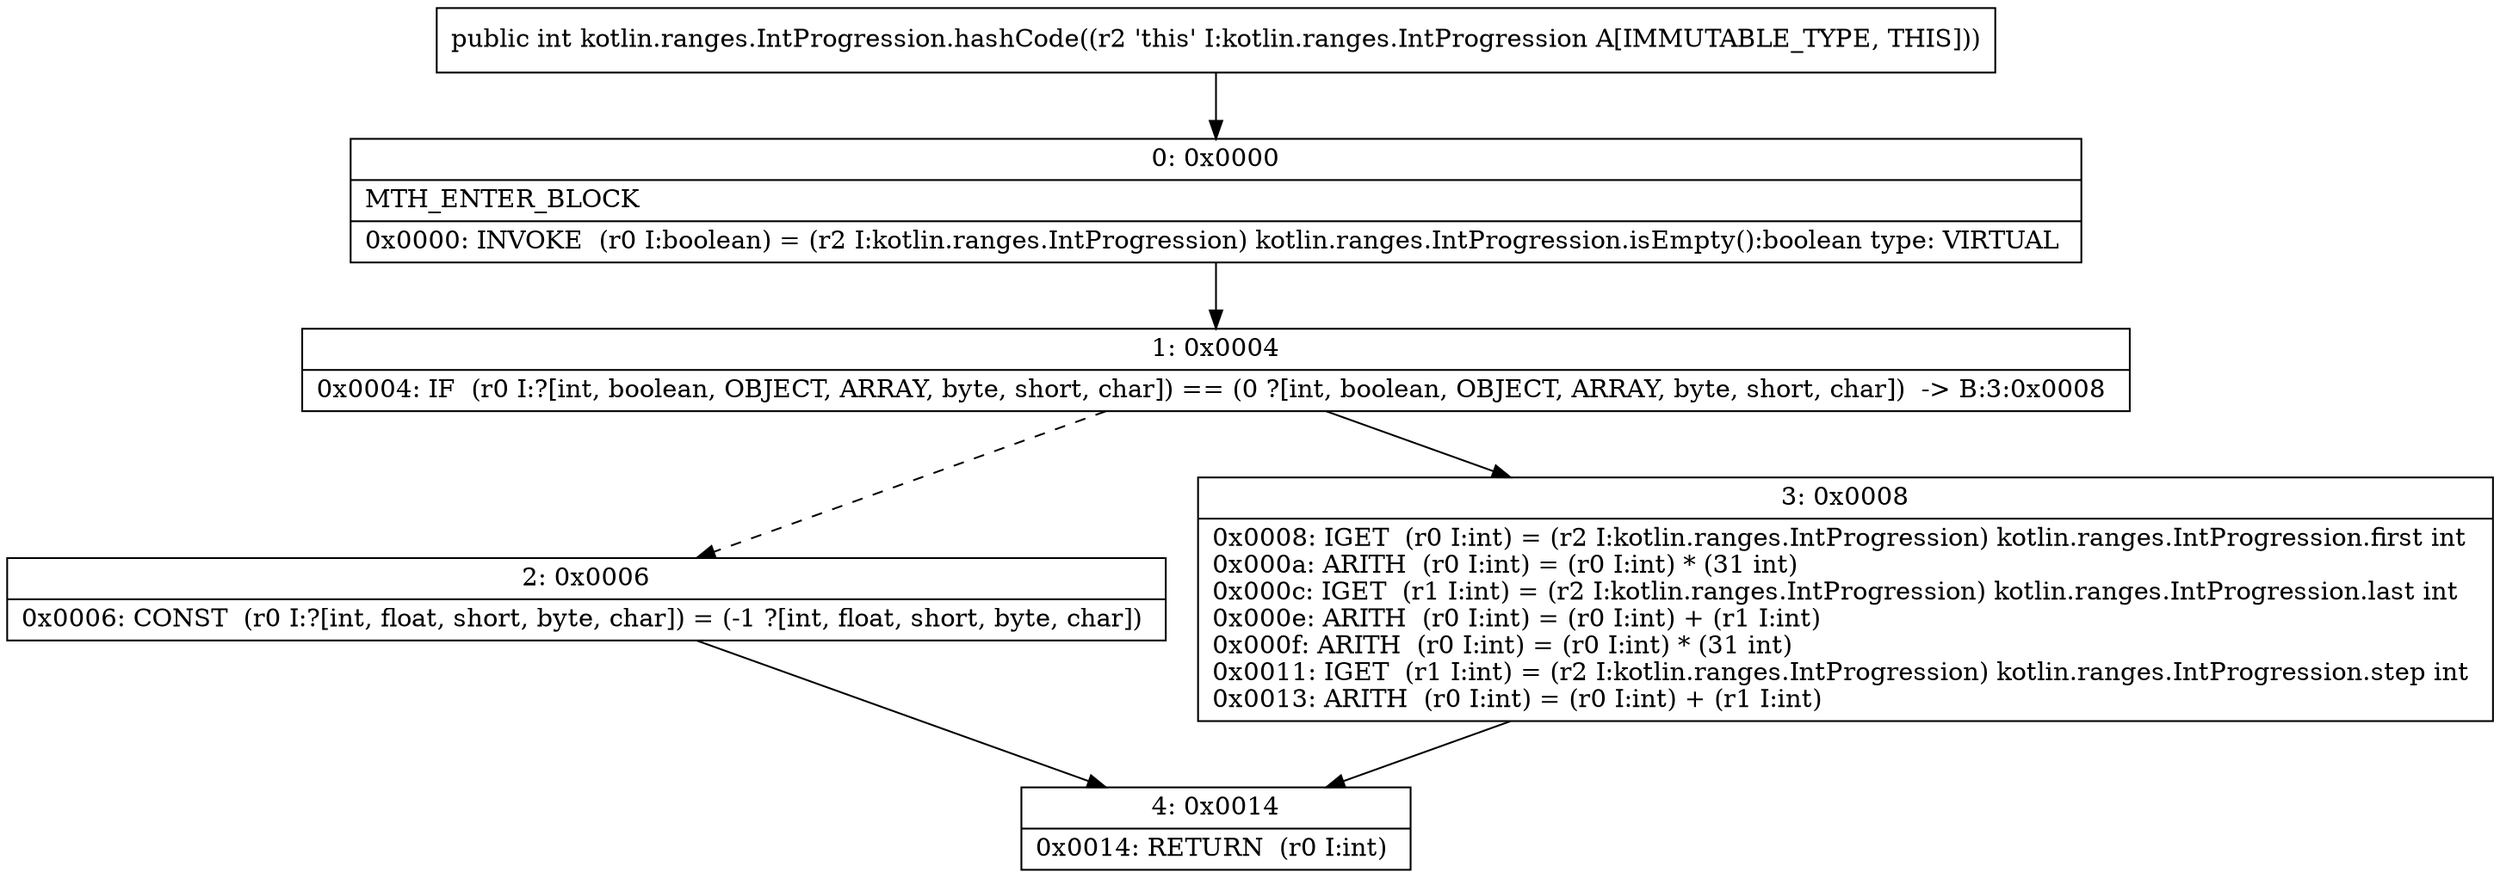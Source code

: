 digraph "CFG forkotlin.ranges.IntProgression.hashCode()I" {
Node_0 [shape=record,label="{0\:\ 0x0000|MTH_ENTER_BLOCK\l|0x0000: INVOKE  (r0 I:boolean) = (r2 I:kotlin.ranges.IntProgression) kotlin.ranges.IntProgression.isEmpty():boolean type: VIRTUAL \l}"];
Node_1 [shape=record,label="{1\:\ 0x0004|0x0004: IF  (r0 I:?[int, boolean, OBJECT, ARRAY, byte, short, char]) == (0 ?[int, boolean, OBJECT, ARRAY, byte, short, char])  \-\> B:3:0x0008 \l}"];
Node_2 [shape=record,label="{2\:\ 0x0006|0x0006: CONST  (r0 I:?[int, float, short, byte, char]) = (\-1 ?[int, float, short, byte, char]) \l}"];
Node_3 [shape=record,label="{3\:\ 0x0008|0x0008: IGET  (r0 I:int) = (r2 I:kotlin.ranges.IntProgression) kotlin.ranges.IntProgression.first int \l0x000a: ARITH  (r0 I:int) = (r0 I:int) * (31 int) \l0x000c: IGET  (r1 I:int) = (r2 I:kotlin.ranges.IntProgression) kotlin.ranges.IntProgression.last int \l0x000e: ARITH  (r0 I:int) = (r0 I:int) + (r1 I:int) \l0x000f: ARITH  (r0 I:int) = (r0 I:int) * (31 int) \l0x0011: IGET  (r1 I:int) = (r2 I:kotlin.ranges.IntProgression) kotlin.ranges.IntProgression.step int \l0x0013: ARITH  (r0 I:int) = (r0 I:int) + (r1 I:int) \l}"];
Node_4 [shape=record,label="{4\:\ 0x0014|0x0014: RETURN  (r0 I:int) \l}"];
MethodNode[shape=record,label="{public int kotlin.ranges.IntProgression.hashCode((r2 'this' I:kotlin.ranges.IntProgression A[IMMUTABLE_TYPE, THIS])) }"];
MethodNode -> Node_0;
Node_0 -> Node_1;
Node_1 -> Node_2[style=dashed];
Node_1 -> Node_3;
Node_2 -> Node_4;
Node_3 -> Node_4;
}

